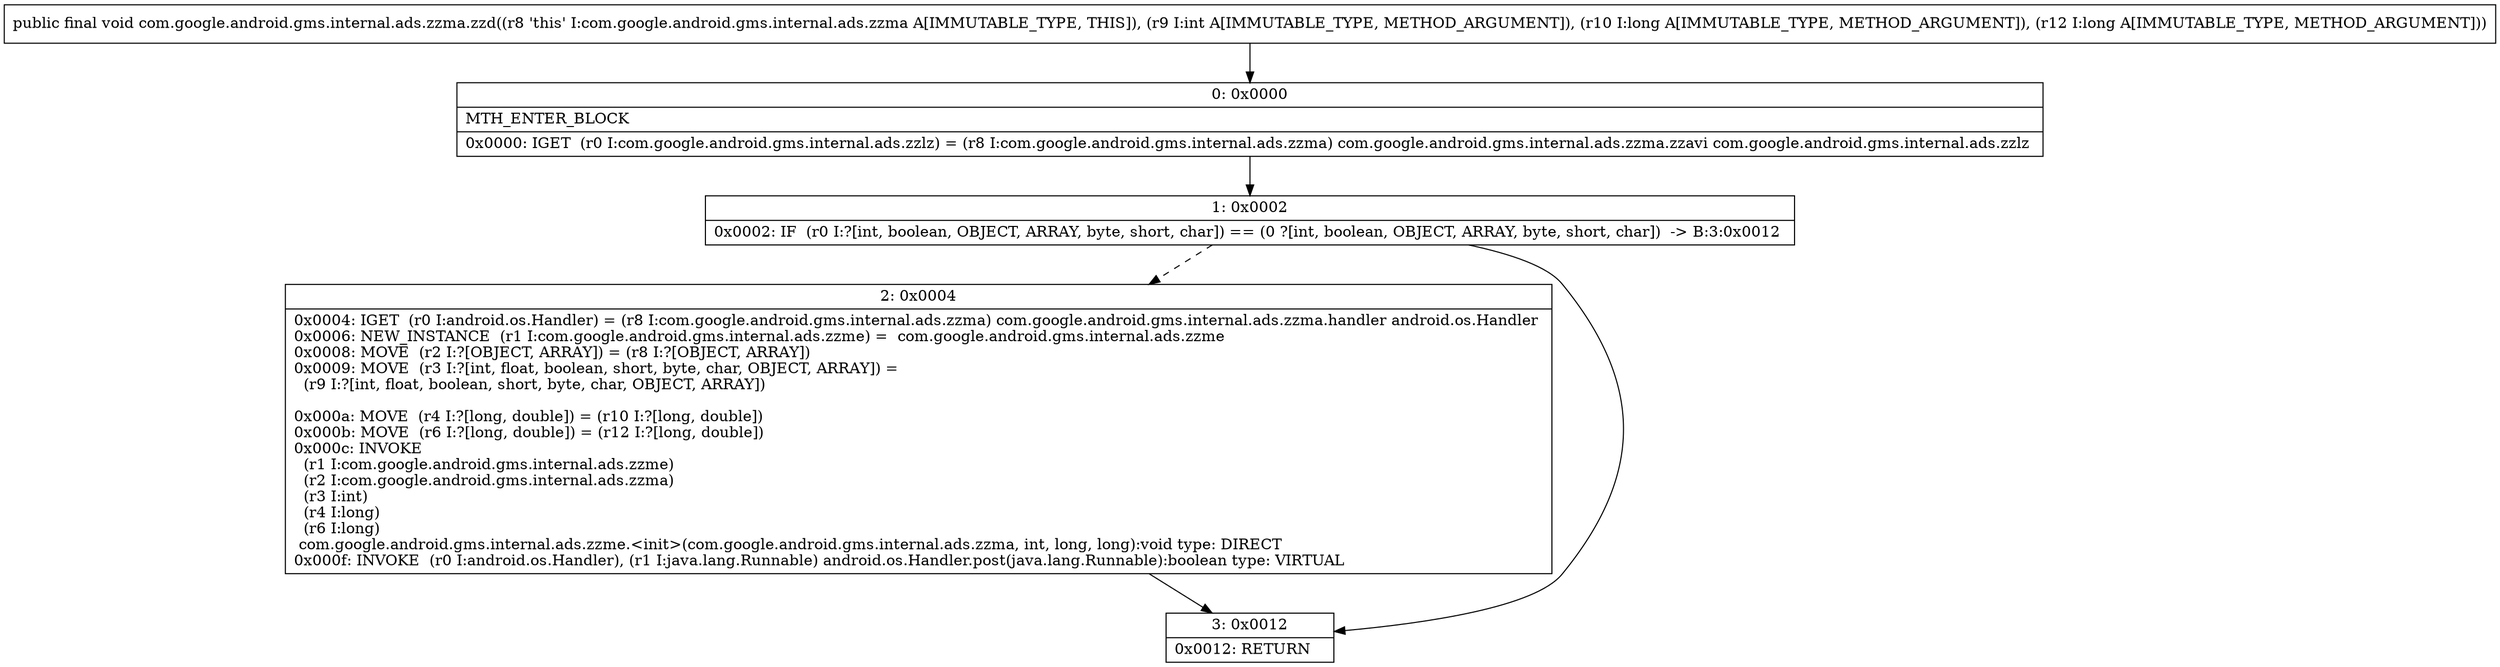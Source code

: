 digraph "CFG forcom.google.android.gms.internal.ads.zzma.zzd(IJJ)V" {
Node_0 [shape=record,label="{0\:\ 0x0000|MTH_ENTER_BLOCK\l|0x0000: IGET  (r0 I:com.google.android.gms.internal.ads.zzlz) = (r8 I:com.google.android.gms.internal.ads.zzma) com.google.android.gms.internal.ads.zzma.zzavi com.google.android.gms.internal.ads.zzlz \l}"];
Node_1 [shape=record,label="{1\:\ 0x0002|0x0002: IF  (r0 I:?[int, boolean, OBJECT, ARRAY, byte, short, char]) == (0 ?[int, boolean, OBJECT, ARRAY, byte, short, char])  \-\> B:3:0x0012 \l}"];
Node_2 [shape=record,label="{2\:\ 0x0004|0x0004: IGET  (r0 I:android.os.Handler) = (r8 I:com.google.android.gms.internal.ads.zzma) com.google.android.gms.internal.ads.zzma.handler android.os.Handler \l0x0006: NEW_INSTANCE  (r1 I:com.google.android.gms.internal.ads.zzme) =  com.google.android.gms.internal.ads.zzme \l0x0008: MOVE  (r2 I:?[OBJECT, ARRAY]) = (r8 I:?[OBJECT, ARRAY]) \l0x0009: MOVE  (r3 I:?[int, float, boolean, short, byte, char, OBJECT, ARRAY]) = \l  (r9 I:?[int, float, boolean, short, byte, char, OBJECT, ARRAY])\l \l0x000a: MOVE  (r4 I:?[long, double]) = (r10 I:?[long, double]) \l0x000b: MOVE  (r6 I:?[long, double]) = (r12 I:?[long, double]) \l0x000c: INVOKE  \l  (r1 I:com.google.android.gms.internal.ads.zzme)\l  (r2 I:com.google.android.gms.internal.ads.zzma)\l  (r3 I:int)\l  (r4 I:long)\l  (r6 I:long)\l com.google.android.gms.internal.ads.zzme.\<init\>(com.google.android.gms.internal.ads.zzma, int, long, long):void type: DIRECT \l0x000f: INVOKE  (r0 I:android.os.Handler), (r1 I:java.lang.Runnable) android.os.Handler.post(java.lang.Runnable):boolean type: VIRTUAL \l}"];
Node_3 [shape=record,label="{3\:\ 0x0012|0x0012: RETURN   \l}"];
MethodNode[shape=record,label="{public final void com.google.android.gms.internal.ads.zzma.zzd((r8 'this' I:com.google.android.gms.internal.ads.zzma A[IMMUTABLE_TYPE, THIS]), (r9 I:int A[IMMUTABLE_TYPE, METHOD_ARGUMENT]), (r10 I:long A[IMMUTABLE_TYPE, METHOD_ARGUMENT]), (r12 I:long A[IMMUTABLE_TYPE, METHOD_ARGUMENT])) }"];
MethodNode -> Node_0;
Node_0 -> Node_1;
Node_1 -> Node_2[style=dashed];
Node_1 -> Node_3;
Node_2 -> Node_3;
}

